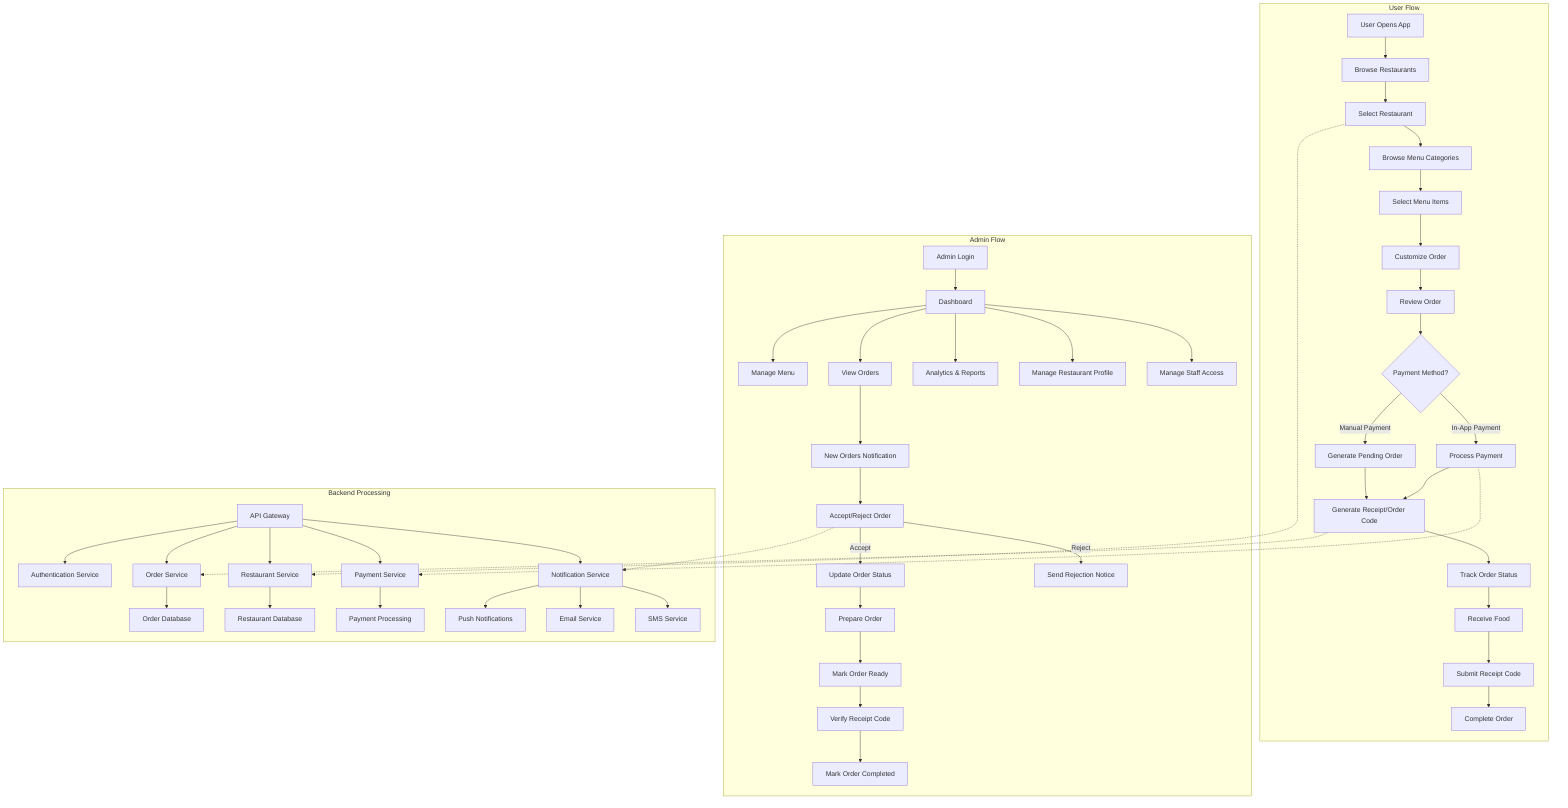 flowchart TD
    subgraph "User Flow"
        A[User Opens App] --> B[Browse Restaurants]
        B --> C[Select Restaurant]
        C --> D[Browse Menu Categories]
        D --> E[Select Menu Items]
        E --> F[Customize Order]
        F --> G[Review Order]
        G --> H{Payment Method?}
        H -->|In-App Payment| I[Process Payment]
        H -->|Manual Payment| J[Generate Pending Order]
        I --> K[Generate Receipt/Order Code]
        J --> K
        K --> L[Track Order Status]
        L --> M[Receive Food]
        M --> N[Submit Receipt Code]
        N --> O[Complete Order]
    end

    subgraph "Admin Flow"
        AA[Admin Login] --> BB[Dashboard]
        BB --> CC[Manage Menu]
        BB --> DD[View Orders]
        DD --> EE[New Orders Notification]
        EE --> FF[Accept/Reject Order]
        FF -->|Accept| GG[Update Order Status]
        FF -->|Reject| HH[Send Rejection Notice]
        GG --> II[Prepare Order]
        II --> JJ[Mark Order Ready]
        JJ --> KK[Verify Receipt Code]
        KK --> LL[Mark Order Completed]
        
        BB --> MM[Analytics & Reports]
        BB --> NN[Manage Restaurant Profile]
        BB --> OO[Manage Staff Access]
    end

    subgraph "Backend Processing"
        ZA[API Gateway] --> ZB[Authentication Service]
        ZA --> ZC[Order Service]
        ZA --> ZD[Restaurant Service]
        ZA --> ZE[Payment Service]
        ZA --> ZF[Notification Service]
        
        ZC --> ZG[Order Database]
        ZD --> ZH[Restaurant Database]
        ZE --> ZI[Payment Processing]
        ZF --> ZJ[Push Notifications]
        ZF --> ZK[Email Service]
        ZF --> ZL[SMS Service]
    end

    K -.-> ZC
    FF -.-> ZF
    I -.-> ZE
    C -.-> ZD